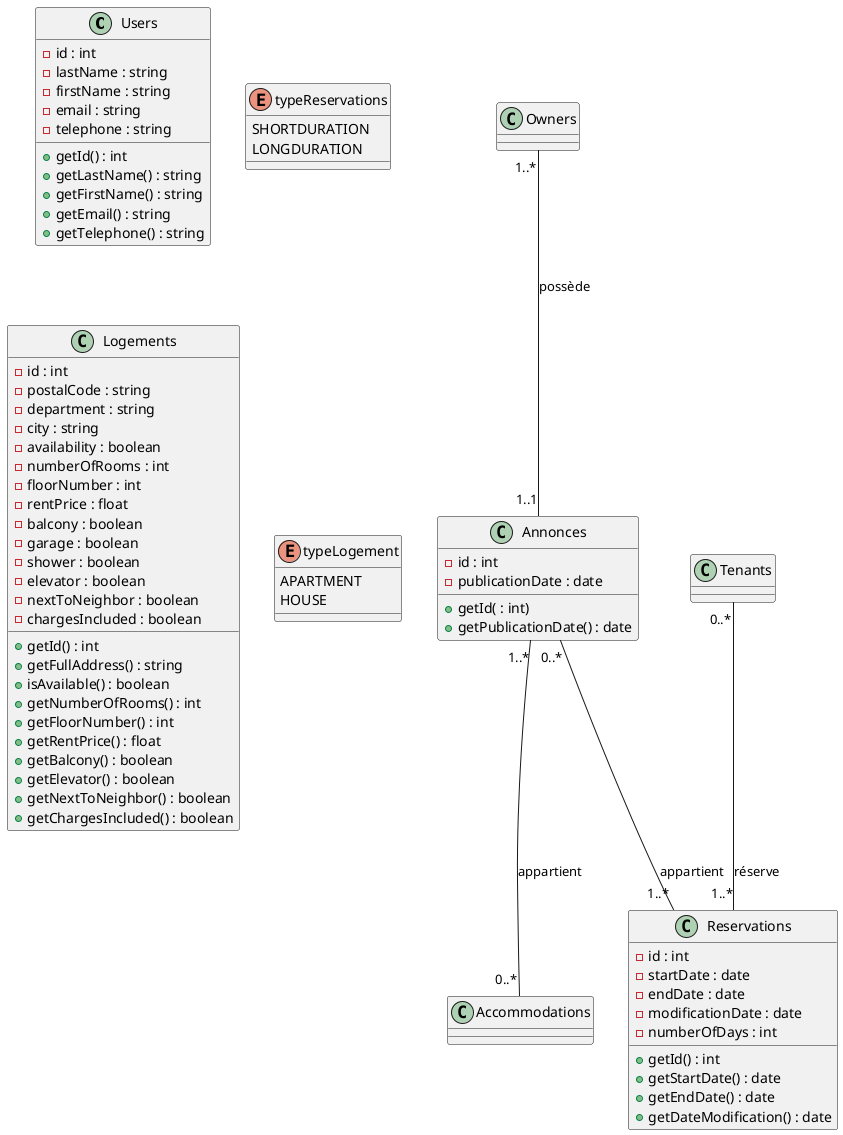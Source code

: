 @startuml DIAGRAMMECLASS

  class Users {
  - id : int
  - lastName : string
  - firstName : string
  - email : string
  - telephone : string

  + getId() : int
  + getLastName() : string
  + getFirstName() : string
  + getEmail() : string
  + getTelephone() : string
}

class Reservations {
  - id : int
  - startDate : date
  - endDate : date
  - modificationDate : date
  - numberOfDays : int

  + getId() : int
  + getStartDate() : date
  + getEndDate() : date
  + getDateModification() : date
}
enum typeReservations {
  SHORTDURATION
  LONGDURATION
}

class Annonces {
  - id : int
  - publicationDate : date

  + getId( : int)
  + getPublicationDate() : date
}

class Logements {
  - id : int
  - postalCode : string
  - department : string
  - city : string
  - availability : boolean
  - numberOfRooms : int
  - floorNumber : int
  - rentPrice : float
  - balcony : boolean
  - garage : boolean
  - shower : boolean
  - elevator : boolean
  - nextToNeighbor : boolean
  - chargesIncluded : boolean
  
  + getId() : int
  + getFullAddress() : string
  + isAvailable() : boolean
  + getNumberOfRooms() : int
  + getFloorNumber() : int
  + getRentPrice() : float
  + getBalcony() : boolean
  + getElevator() : boolean
  + getNextToNeighbor() : boolean
  + getChargesIncluded() : boolean
  }

enum typeLogement {
  APARTMENT
  HOUSE
}

Tenants"0..*" -- "1..*"Reservations: réserve
Owners"1..*" -- "1..1"Annonces: possède
Annonces"0..*" -- "1..*"Reservations: appartient
Annonces"1..*" -- "0..*"Accommodations: appartient



    
@enduml